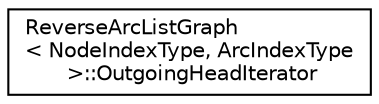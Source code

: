 digraph "Graphical Class Hierarchy"
{
 // LATEX_PDF_SIZE
  edge [fontname="Helvetica",fontsize="10",labelfontname="Helvetica",labelfontsize="10"];
  node [fontname="Helvetica",fontsize="10",shape=record];
  rankdir="LR";
  Node0 [label="ReverseArcListGraph\l\< NodeIndexType, ArcIndexType\l \>::OutgoingHeadIterator",height=0.2,width=0.4,color="black", fillcolor="white", style="filled",URL="$classutil_1_1_reverse_arc_list_graph_1_1_outgoing_head_iterator.html",tooltip=" "];
}
